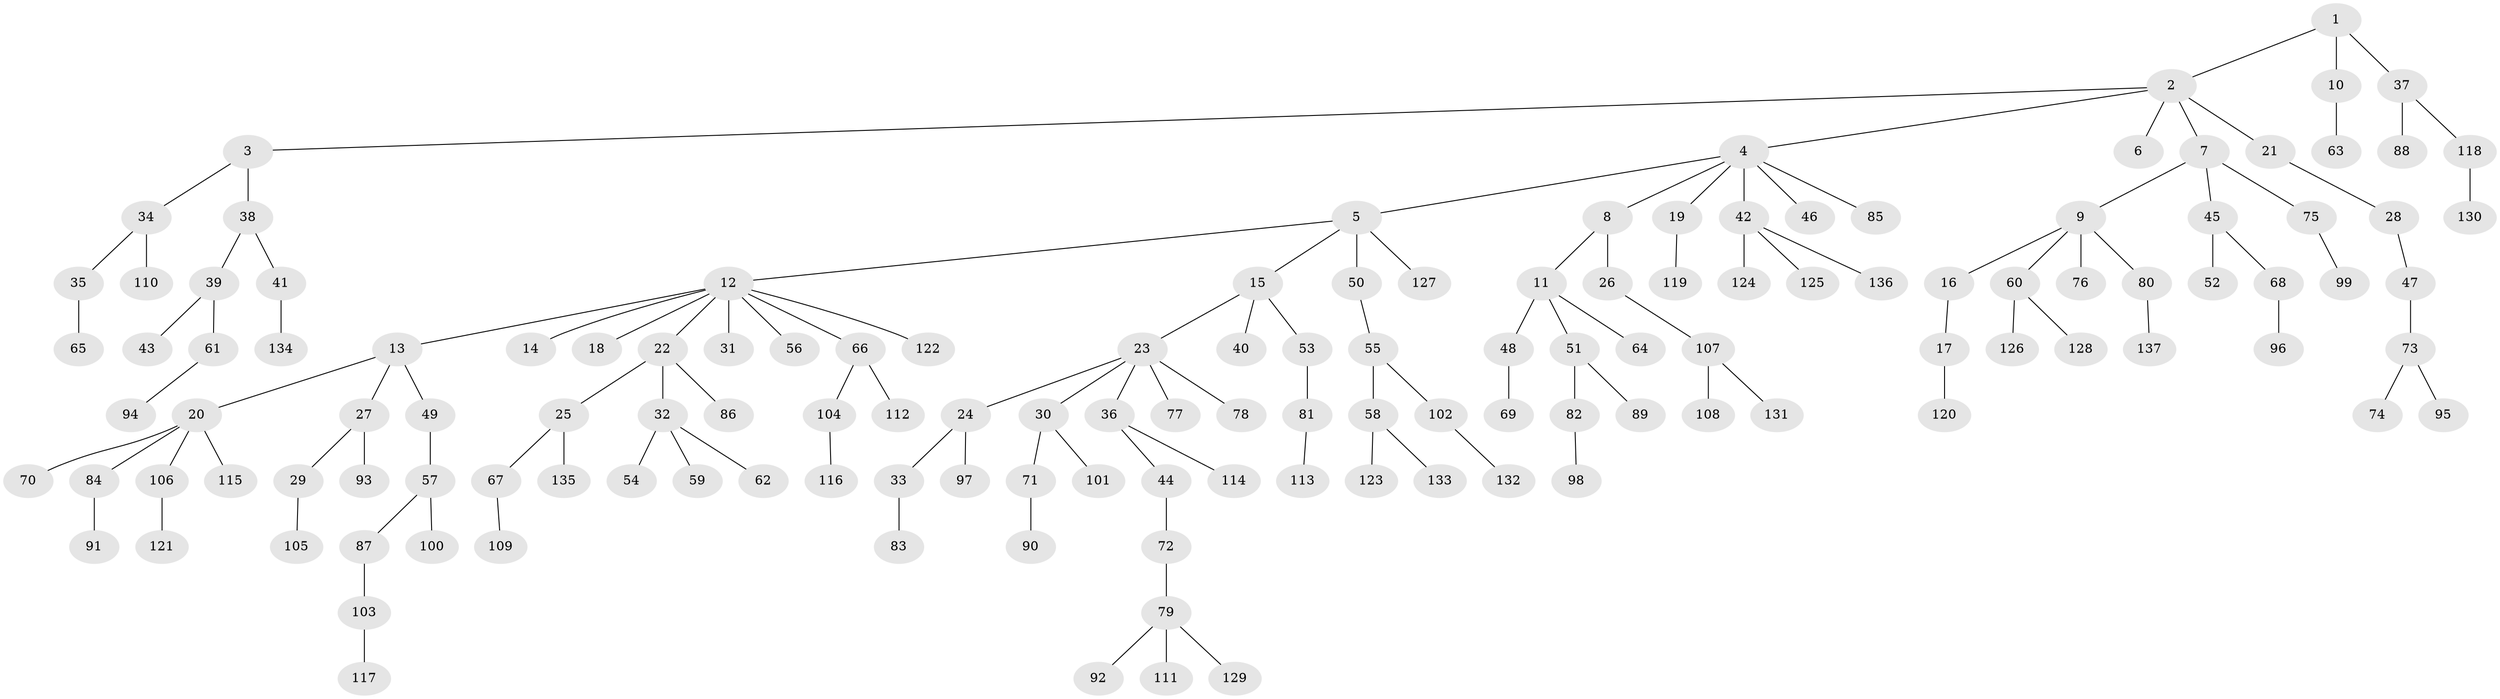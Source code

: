 // coarse degree distribution, {3: 0.16831683168316833, 8: 0.009900990099009901, 4: 0.0594059405940594, 6: 0.009900990099009901, 12: 0.009900990099009901, 1: 0.5841584158415841, 5: 0.009900990099009901, 2: 0.13861386138613863, 7: 0.009900990099009901}
// Generated by graph-tools (version 1.1) at 2025/42/03/06/25 10:42:06]
// undirected, 137 vertices, 136 edges
graph export_dot {
graph [start="1"]
  node [color=gray90,style=filled];
  1;
  2;
  3;
  4;
  5;
  6;
  7;
  8;
  9;
  10;
  11;
  12;
  13;
  14;
  15;
  16;
  17;
  18;
  19;
  20;
  21;
  22;
  23;
  24;
  25;
  26;
  27;
  28;
  29;
  30;
  31;
  32;
  33;
  34;
  35;
  36;
  37;
  38;
  39;
  40;
  41;
  42;
  43;
  44;
  45;
  46;
  47;
  48;
  49;
  50;
  51;
  52;
  53;
  54;
  55;
  56;
  57;
  58;
  59;
  60;
  61;
  62;
  63;
  64;
  65;
  66;
  67;
  68;
  69;
  70;
  71;
  72;
  73;
  74;
  75;
  76;
  77;
  78;
  79;
  80;
  81;
  82;
  83;
  84;
  85;
  86;
  87;
  88;
  89;
  90;
  91;
  92;
  93;
  94;
  95;
  96;
  97;
  98;
  99;
  100;
  101;
  102;
  103;
  104;
  105;
  106;
  107;
  108;
  109;
  110;
  111;
  112;
  113;
  114;
  115;
  116;
  117;
  118;
  119;
  120;
  121;
  122;
  123;
  124;
  125;
  126;
  127;
  128;
  129;
  130;
  131;
  132;
  133;
  134;
  135;
  136;
  137;
  1 -- 2;
  1 -- 10;
  1 -- 37;
  2 -- 3;
  2 -- 4;
  2 -- 6;
  2 -- 7;
  2 -- 21;
  3 -- 34;
  3 -- 38;
  4 -- 5;
  4 -- 8;
  4 -- 19;
  4 -- 42;
  4 -- 46;
  4 -- 85;
  5 -- 12;
  5 -- 15;
  5 -- 50;
  5 -- 127;
  7 -- 9;
  7 -- 45;
  7 -- 75;
  8 -- 11;
  8 -- 26;
  9 -- 16;
  9 -- 60;
  9 -- 76;
  9 -- 80;
  10 -- 63;
  11 -- 48;
  11 -- 51;
  11 -- 64;
  12 -- 13;
  12 -- 14;
  12 -- 18;
  12 -- 22;
  12 -- 31;
  12 -- 56;
  12 -- 66;
  12 -- 122;
  13 -- 20;
  13 -- 27;
  13 -- 49;
  15 -- 23;
  15 -- 40;
  15 -- 53;
  16 -- 17;
  17 -- 120;
  19 -- 119;
  20 -- 70;
  20 -- 84;
  20 -- 106;
  20 -- 115;
  21 -- 28;
  22 -- 25;
  22 -- 32;
  22 -- 86;
  23 -- 24;
  23 -- 30;
  23 -- 36;
  23 -- 77;
  23 -- 78;
  24 -- 33;
  24 -- 97;
  25 -- 67;
  25 -- 135;
  26 -- 107;
  27 -- 29;
  27 -- 93;
  28 -- 47;
  29 -- 105;
  30 -- 71;
  30 -- 101;
  32 -- 54;
  32 -- 59;
  32 -- 62;
  33 -- 83;
  34 -- 35;
  34 -- 110;
  35 -- 65;
  36 -- 44;
  36 -- 114;
  37 -- 88;
  37 -- 118;
  38 -- 39;
  38 -- 41;
  39 -- 43;
  39 -- 61;
  41 -- 134;
  42 -- 124;
  42 -- 125;
  42 -- 136;
  44 -- 72;
  45 -- 52;
  45 -- 68;
  47 -- 73;
  48 -- 69;
  49 -- 57;
  50 -- 55;
  51 -- 82;
  51 -- 89;
  53 -- 81;
  55 -- 58;
  55 -- 102;
  57 -- 87;
  57 -- 100;
  58 -- 123;
  58 -- 133;
  60 -- 126;
  60 -- 128;
  61 -- 94;
  66 -- 104;
  66 -- 112;
  67 -- 109;
  68 -- 96;
  71 -- 90;
  72 -- 79;
  73 -- 74;
  73 -- 95;
  75 -- 99;
  79 -- 92;
  79 -- 111;
  79 -- 129;
  80 -- 137;
  81 -- 113;
  82 -- 98;
  84 -- 91;
  87 -- 103;
  102 -- 132;
  103 -- 117;
  104 -- 116;
  106 -- 121;
  107 -- 108;
  107 -- 131;
  118 -- 130;
}
